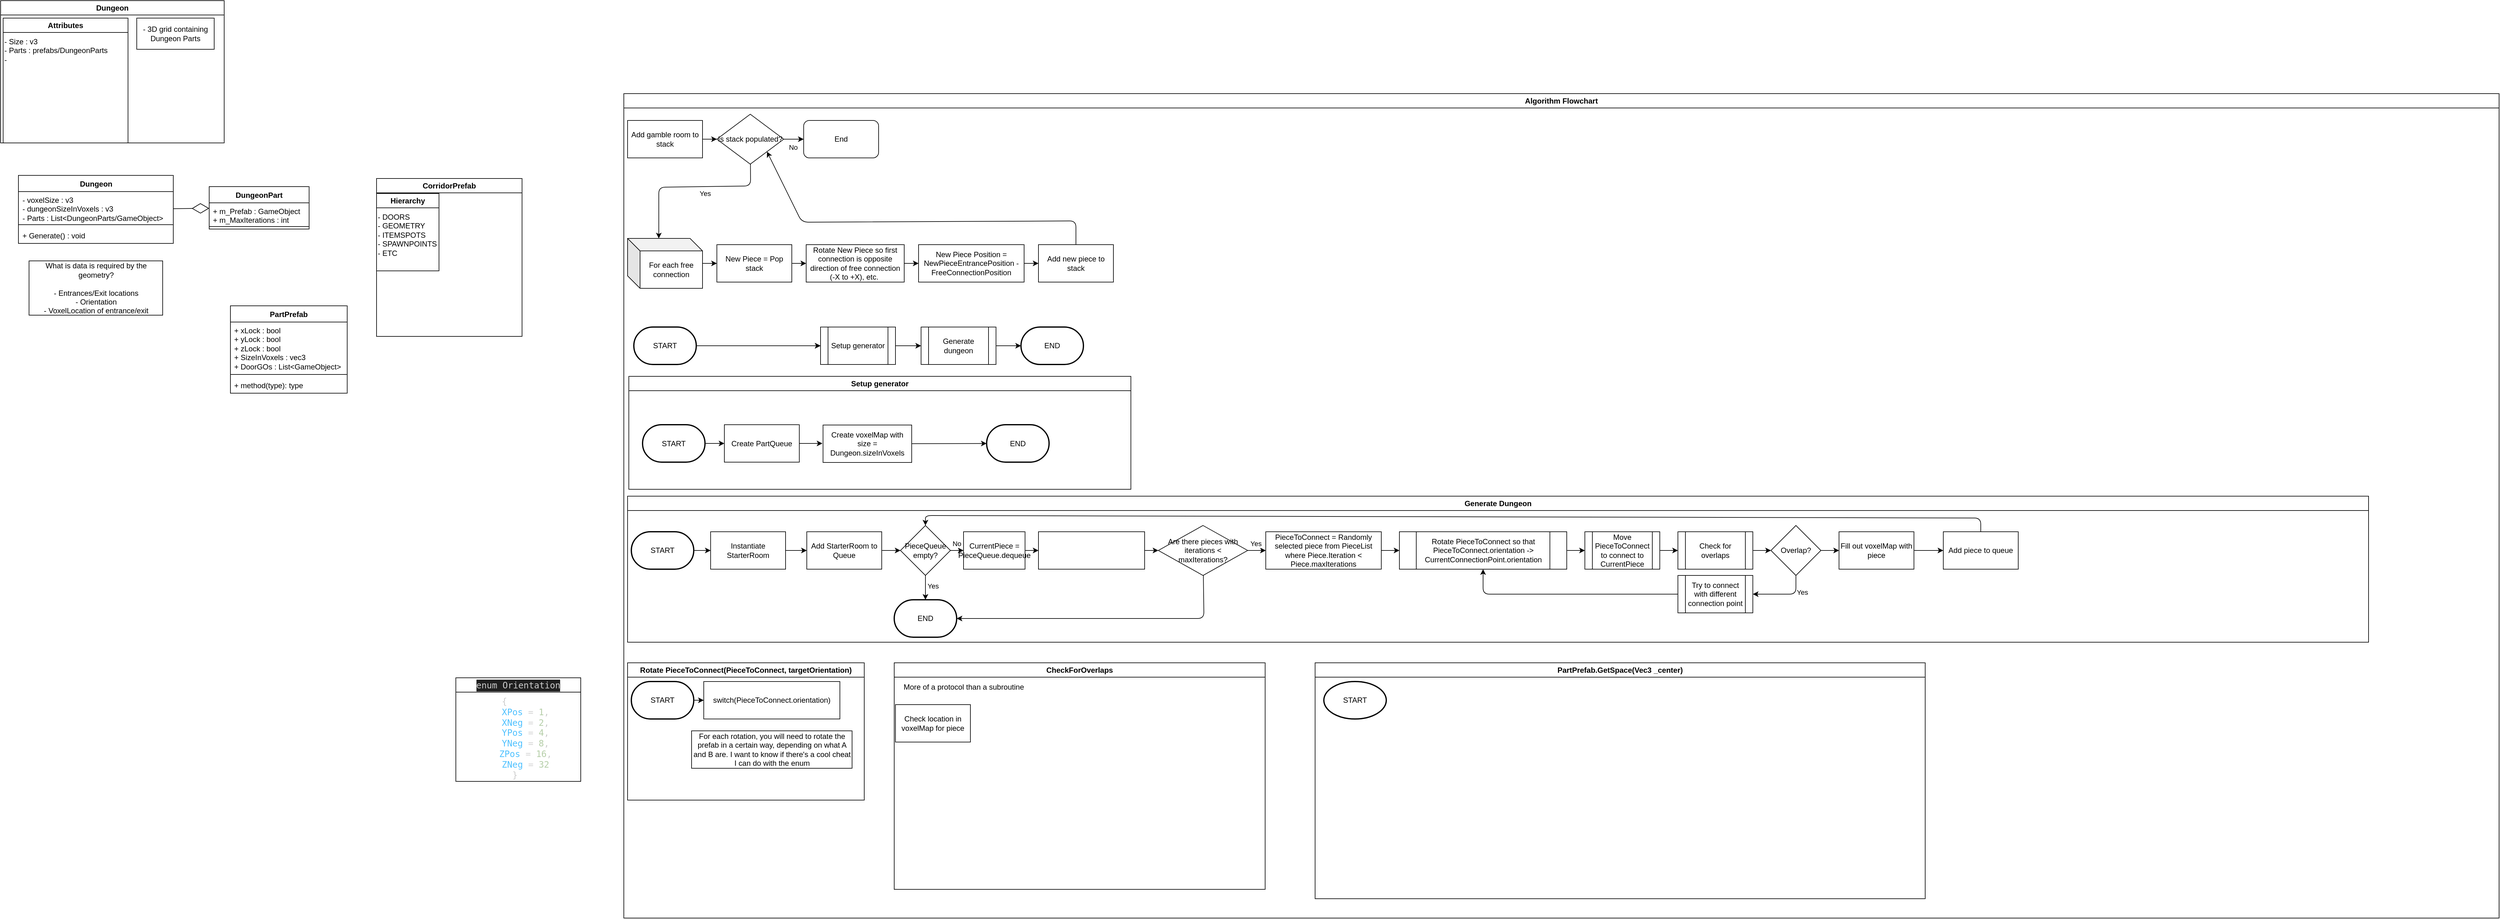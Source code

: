 <mxfile>
    <diagram id="FGTOHPj3YCh0T4GT6jC4" name="Page-1">
        <mxGraphModel dx="1411" dy="938" grid="0" gridSize="10" guides="1" tooltips="1" connect="1" arrows="1" fold="1" page="0" pageScale="1" pageWidth="850" pageHeight="1100" math="0" shadow="0">
            <root>
                <mxCell id="0"/>
                <mxCell id="1" parent="0"/>
                <mxCell id="28" value="Dungeon" style="swimlane;whiteSpace=wrap;html=1;" parent="1" vertex="1">
                    <mxGeometry x="255" y="299" width="358" height="228" as="geometry"/>
                </mxCell>
                <mxCell id="29" value="- 3D grid containing Dungeon Parts" style="text;html=1;align=center;verticalAlign=middle;whiteSpace=wrap;rounded=0;strokeColor=default;" parent="28" vertex="1">
                    <mxGeometry x="218" y="28" width="124" height="50" as="geometry"/>
                </mxCell>
                <mxCell id="30" value="Attributes" style="swimlane;whiteSpace=wrap;html=1;" parent="28" vertex="1">
                    <mxGeometry x="4" y="28" width="200" height="200" as="geometry"/>
                </mxCell>
                <mxCell id="32" value="- Size : v3&lt;div&gt;- Parts : prefabs/DungeonParts&lt;/div&gt;&lt;div&gt;-&amp;nbsp;&lt;/div&gt;" style="text;html=1;align=left;verticalAlign=top;whiteSpace=wrap;rounded=0;" parent="30" vertex="1">
                    <mxGeometry y="24" width="199" height="176" as="geometry"/>
                </mxCell>
                <mxCell id="42" style="edgeStyle=none;html=1;endArrow=diamondThin;endFill=0;endSize=25;" parent="1" source="34" target="38" edge="1">
                    <mxGeometry relative="1" as="geometry"/>
                </mxCell>
                <mxCell id="34" value="Dungeon" style="swimlane;fontStyle=1;align=center;verticalAlign=top;childLayout=stackLayout;horizontal=1;startSize=26;horizontalStack=0;resizeParent=1;resizeParentMax=0;resizeLast=0;collapsible=1;marginBottom=0;whiteSpace=wrap;html=1;" parent="1" vertex="1">
                    <mxGeometry x="283.5" y="579" width="248" height="109" as="geometry"/>
                </mxCell>
                <mxCell id="35" value="&lt;div&gt;&lt;font style=&quot;color: light-dark(rgb(0, 0, 0), rgb(255, 255, 255));&quot;&gt;- voxelSize : v3&lt;/font&gt;&lt;/div&gt;&lt;font style=&quot;color: light-dark(rgb(0, 0, 0), rgb(255, 255, 255));&quot;&gt;- dungeonSizeInVoxels : v3&lt;/font&gt;&lt;div&gt;&lt;font style=&quot;color: light-dark(rgb(0, 0, 0), rgb(255, 255, 255));&quot;&gt;- Parts : List&amp;lt;DungeonParts/GameObject&amp;gt;&lt;/font&gt;&lt;/div&gt;" style="text;strokeColor=none;fillColor=none;align=left;verticalAlign=top;spacingLeft=4;spacingRight=4;overflow=hidden;rotatable=0;points=[[0,0.5],[1,0.5]];portConstraint=eastwest;whiteSpace=wrap;html=1;" parent="34" vertex="1">
                    <mxGeometry y="26" width="248" height="49" as="geometry"/>
                </mxCell>
                <mxCell id="36" value="" style="line;strokeWidth=1;fillColor=none;align=left;verticalAlign=middle;spacingTop=-1;spacingLeft=3;spacingRight=3;rotatable=0;labelPosition=right;points=[];portConstraint=eastwest;strokeColor=inherit;" parent="34" vertex="1">
                    <mxGeometry y="75" width="248" height="8" as="geometry"/>
                </mxCell>
                <mxCell id="37" value="+ Generate() : void" style="text;strokeColor=none;fillColor=none;align=left;verticalAlign=top;spacingLeft=4;spacingRight=4;overflow=hidden;rotatable=0;points=[[0,0.5],[1,0.5]];portConstraint=eastwest;whiteSpace=wrap;html=1;" parent="34" vertex="1">
                    <mxGeometry y="83" width="248" height="26" as="geometry"/>
                </mxCell>
                <mxCell id="38" value="DungeonPart" style="swimlane;fontStyle=1;align=center;verticalAlign=top;childLayout=stackLayout;horizontal=1;startSize=26;horizontalStack=0;resizeParent=1;resizeParentMax=0;resizeLast=0;collapsible=1;marginBottom=0;whiteSpace=wrap;html=1;" parent="1" vertex="1">
                    <mxGeometry x="589" y="597" width="160" height="68" as="geometry"/>
                </mxCell>
                <mxCell id="39" value="&lt;font style=&quot;color: light-dark(rgb(0, 0, 0), rgb(255, 255, 255));&quot;&gt;+ m_Prefab : GameObject&lt;/font&gt;&lt;div&gt;&lt;font style=&quot;color: light-dark(rgb(0, 0, 0), rgb(255, 255, 255));&quot;&gt;+ m_MaxIterations : int&lt;/font&gt;&lt;/div&gt;" style="text;strokeColor=none;fillColor=none;align=left;verticalAlign=top;spacingLeft=4;spacingRight=4;overflow=hidden;rotatable=0;points=[[0,0.5],[1,0.5]];portConstraint=eastwest;whiteSpace=wrap;html=1;" parent="38" vertex="1">
                    <mxGeometry y="26" width="160" height="34" as="geometry"/>
                </mxCell>
                <mxCell id="40" value="" style="line;strokeWidth=1;fillColor=none;align=left;verticalAlign=middle;spacingTop=-1;spacingLeft=3;spacingRight=3;rotatable=0;labelPosition=right;points=[];portConstraint=eastwest;strokeColor=inherit;" parent="38" vertex="1">
                    <mxGeometry y="60" width="160" height="8" as="geometry"/>
                </mxCell>
                <mxCell id="43" value="What is data is required by the geometry?&lt;div&gt;&lt;br&gt;&lt;/div&gt;&lt;div&gt;- Entrances/Exit locations&lt;/div&gt;&lt;div&gt;- Orientation&lt;/div&gt;&lt;div&gt;- VoxelLocation of entrance/exit&lt;/div&gt;" style="rounded=0;whiteSpace=wrap;html=1;" parent="1" vertex="1">
                    <mxGeometry x="300.5" y="716" width="214" height="87" as="geometry"/>
                </mxCell>
                <mxCell id="44" value="CorridorPrefab" style="swimlane;whiteSpace=wrap;html=1;" parent="1" vertex="1">
                    <mxGeometry x="857" y="584" width="233" height="253" as="geometry"/>
                </mxCell>
                <mxCell id="45" value="Hierarchy" style="swimlane;whiteSpace=wrap;html=1;" parent="44" vertex="1">
                    <mxGeometry y="24" width="100" height="124" as="geometry"/>
                </mxCell>
                <mxCell id="46" value="&lt;font style=&quot;color: light-dark(rgb(0, 0, 0), rgb(255, 255, 255));&quot;&gt;- DOORS&lt;/font&gt;&lt;div&gt;&lt;font style=&quot;color: light-dark(rgb(0, 0, 0), rgb(255, 255, 255));&quot;&gt;- GEOMETRY&lt;/font&gt;&lt;/div&gt;&lt;div&gt;&lt;font style=&quot;color: light-dark(rgb(0, 0, 0), rgb(255, 255, 255));&quot;&gt;- ITEMSPOTS&lt;/font&gt;&lt;/div&gt;&lt;div&gt;&lt;font style=&quot;color: light-dark(rgb(0, 0, 0), rgb(255, 255, 255));&quot;&gt;- SPAWNPOINTS&lt;/font&gt;&lt;/div&gt;&lt;div&gt;&lt;font style=&quot;color: light-dark(rgb(0, 0, 0), rgb(255, 255, 255));&quot;&gt;- ETC&lt;/font&gt;&lt;/div&gt;" style="text;html=1;align=left;verticalAlign=top;whiteSpace=wrap;rounded=0;" parent="45" vertex="1">
                    <mxGeometry y="24" width="100" height="100" as="geometry"/>
                </mxCell>
                <mxCell id="47" value="PartPrefab" style="swimlane;fontStyle=1;align=center;verticalAlign=top;childLayout=stackLayout;horizontal=1;startSize=26;horizontalStack=0;resizeParent=1;resizeParentMax=0;resizeLast=0;collapsible=1;marginBottom=0;whiteSpace=wrap;html=1;" parent="1" vertex="1">
                    <mxGeometry x="623" y="788" width="187" height="140" as="geometry"/>
                </mxCell>
                <mxCell id="48" value="&lt;font style=&quot;color: light-dark(rgb(0, 0, 0), rgb(255, 255, 255));&quot;&gt;+ xLock : bool&lt;/font&gt;&lt;div&gt;&lt;font style=&quot;color: light-dark(rgb(0, 0, 0), rgb(255, 255, 255));&quot;&gt;+ yLock : bool&lt;/font&gt;&lt;/div&gt;&lt;div&gt;&lt;font style=&quot;color: light-dark(rgb(0, 0, 0), rgb(255, 255, 255));&quot;&gt;+ zLock : bool&lt;/font&gt;&lt;/div&gt;&lt;div&gt;&lt;font style=&quot;color: light-dark(rgb(0, 0, 0), rgb(255, 255, 255));&quot;&gt;+ SizeInVoxels : vec3&lt;/font&gt;&lt;/div&gt;&lt;div&gt;&lt;font style=&quot;color: light-dark(rgb(0, 0, 0), rgb(255, 255, 255));&quot;&gt;+ DoorGOs : List&amp;lt;GameObject&amp;gt;&lt;br&gt;&lt;/font&gt;&lt;/div&gt;" style="text;strokeColor=none;fillColor=none;align=left;verticalAlign=top;spacingLeft=4;spacingRight=4;overflow=hidden;rotatable=0;points=[[0,0.5],[1,0.5]];portConstraint=eastwest;whiteSpace=wrap;html=1;" parent="47" vertex="1">
                    <mxGeometry y="26" width="187" height="80" as="geometry"/>
                </mxCell>
                <mxCell id="49" value="" style="line;strokeWidth=1;fillColor=none;align=left;verticalAlign=middle;spacingTop=-1;spacingLeft=3;spacingRight=3;rotatable=0;labelPosition=right;points=[];portConstraint=eastwest;strokeColor=inherit;" parent="47" vertex="1">
                    <mxGeometry y="106" width="187" height="8" as="geometry"/>
                </mxCell>
                <mxCell id="50" value="+ method(type): type" style="text;strokeColor=none;fillColor=none;align=left;verticalAlign=top;spacingLeft=4;spacingRight=4;overflow=hidden;rotatable=0;points=[[0,0.5],[1,0.5]];portConstraint=eastwest;whiteSpace=wrap;html=1;" parent="47" vertex="1">
                    <mxGeometry y="114" width="187" height="26" as="geometry"/>
                </mxCell>
                <mxCell id="51" value="Algorithm Flowchart" style="swimlane;whiteSpace=wrap;html=1;" parent="1" vertex="1">
                    <mxGeometry x="1253" y="448" width="3003" height="1321" as="geometry"/>
                </mxCell>
                <mxCell id="66" style="edgeStyle=none;html=1;" parent="51" source="52" edge="1">
                    <mxGeometry relative="1" as="geometry">
                        <mxPoint x="149" y="73" as="targetPoint"/>
                    </mxGeometry>
                </mxCell>
                <mxCell id="52" value="Add gamble room to stack" style="rounded=0;whiteSpace=wrap;html=1;" parent="51" vertex="1">
                    <mxGeometry x="6" y="43" width="120" height="60" as="geometry"/>
                </mxCell>
                <mxCell id="72" style="edgeStyle=none;html=1;" parent="51" source="55" target="70" edge="1">
                    <mxGeometry relative="1" as="geometry"/>
                </mxCell>
                <mxCell id="55" value="For each free connection" style="shape=cube;whiteSpace=wrap;html=1;boundedLbl=1;backgroundOutline=1;darkOpacity=0.05;darkOpacity2=0.1;" parent="51" vertex="1">
                    <mxGeometry x="6" y="232" width="120" height="80" as="geometry"/>
                </mxCell>
                <mxCell id="62" style="edgeStyle=none;html=1;" parent="51" source="59" target="61" edge="1">
                    <mxGeometry relative="1" as="geometry"/>
                </mxCell>
                <mxCell id="59" value="Rotate New Piece so first connection is opposite direction of free connection (-X to +X), etc.&amp;nbsp;" style="rounded=0;whiteSpace=wrap;html=1;" parent="51" vertex="1">
                    <mxGeometry x="292" y="242" width="157" height="60" as="geometry"/>
                </mxCell>
                <mxCell id="64" style="edgeStyle=none;html=1;" parent="51" source="61" target="63" edge="1">
                    <mxGeometry relative="1" as="geometry"/>
                </mxCell>
                <mxCell id="61" value="New Piece Position = NewPieceEntrancePosition - FreeConnectionPosition" style="rounded=0;whiteSpace=wrap;html=1;" parent="51" vertex="1">
                    <mxGeometry x="472" y="242" width="169" height="60" as="geometry"/>
                </mxCell>
                <mxCell id="73" style="edgeStyle=none;html=1;entryX=1;entryY=1;entryDx=0;entryDy=0;" parent="51" source="63" target="68" edge="1">
                    <mxGeometry relative="1" as="geometry">
                        <Array as="points">
                            <mxPoint x="724" y="204"/>
                            <mxPoint x="285" y="206"/>
                        </Array>
                    </mxGeometry>
                </mxCell>
                <mxCell id="63" value="Add new piece to stack" style="rounded=0;whiteSpace=wrap;html=1;" parent="51" vertex="1">
                    <mxGeometry x="664" y="242" width="120" height="60" as="geometry"/>
                </mxCell>
                <mxCell id="75" value="No" style="edgeStyle=none;html=1;" parent="51" source="68" target="74" edge="1">
                    <mxGeometry x="-0.062" y="-13" relative="1" as="geometry">
                        <mxPoint as="offset"/>
                    </mxGeometry>
                </mxCell>
                <mxCell id="68" value="Is stack populated?" style="rhombus;whiteSpace=wrap;html=1;" parent="51" vertex="1">
                    <mxGeometry x="149" y="33" width="107" height="80" as="geometry"/>
                </mxCell>
                <mxCell id="69" value="Yes" style="edgeStyle=none;html=1;entryX=0;entryY=0;entryDx=50;entryDy=0;entryPerimeter=0;" parent="51" source="68" target="55" edge="1">
                    <mxGeometry x="-0.18" y="11" relative="1" as="geometry">
                        <Array as="points">
                            <mxPoint x="203" y="148"/>
                            <mxPoint x="56" y="150"/>
                        </Array>
                        <mxPoint as="offset"/>
                    </mxGeometry>
                </mxCell>
                <mxCell id="71" style="edgeStyle=none;html=1;entryX=0;entryY=0.5;entryDx=0;entryDy=0;" parent="51" source="70" target="59" edge="1">
                    <mxGeometry relative="1" as="geometry">
                        <mxPoint x="293" y="272" as="targetPoint"/>
                    </mxGeometry>
                </mxCell>
                <mxCell id="70" value="New Piece = Pop stack" style="rounded=0;whiteSpace=wrap;html=1;" parent="51" vertex="1">
                    <mxGeometry x="149" y="242" width="120" height="60" as="geometry"/>
                </mxCell>
                <mxCell id="74" value="End" style="rounded=1;whiteSpace=wrap;html=1;" parent="51" vertex="1">
                    <mxGeometry x="288" y="43" width="120" height="60" as="geometry"/>
                </mxCell>
                <mxCell id="94" style="edgeStyle=none;html=1;" parent="51" source="76" target="80" edge="1">
                    <mxGeometry relative="1" as="geometry"/>
                </mxCell>
                <mxCell id="76" value="START" style="strokeWidth=2;html=1;shape=mxgraph.flowchart.terminator;whiteSpace=wrap;" parent="51" vertex="1">
                    <mxGeometry x="16" y="374" width="100" height="60" as="geometry"/>
                </mxCell>
                <mxCell id="81" style="edgeStyle=none;html=1;" parent="51" target="80" edge="1">
                    <mxGeometry relative="1" as="geometry">
                        <mxPoint x="276" y="404" as="sourcePoint"/>
                    </mxGeometry>
                </mxCell>
                <mxCell id="83" style="edgeStyle=none;html=1;" parent="51" source="80" target="82" edge="1">
                    <mxGeometry relative="1" as="geometry"/>
                </mxCell>
                <mxCell id="80" value="Setup generator" style="shape=process;whiteSpace=wrap;html=1;backgroundOutline=1;" parent="51" vertex="1">
                    <mxGeometry x="315" y="374" width="120" height="60" as="geometry"/>
                </mxCell>
                <mxCell id="85" style="edgeStyle=none;html=1;" parent="51" source="82" target="84" edge="1">
                    <mxGeometry relative="1" as="geometry"/>
                </mxCell>
                <mxCell id="82" value="Generate dungeon" style="shape=process;whiteSpace=wrap;html=1;backgroundOutline=1;" parent="51" vertex="1">
                    <mxGeometry x="476" y="374" width="120" height="60" as="geometry"/>
                </mxCell>
                <mxCell id="84" value="END" style="strokeWidth=2;html=1;shape=mxgraph.flowchart.terminator;whiteSpace=wrap;" parent="51" vertex="1">
                    <mxGeometry x="636" y="374" width="100" height="60" as="geometry"/>
                </mxCell>
                <mxCell id="86" value="Setup generator" style="swimlane;whiteSpace=wrap;html=1;" parent="51" vertex="1">
                    <mxGeometry x="8" y="453" width="804" height="181" as="geometry"/>
                </mxCell>
                <mxCell id="89" style="edgeStyle=none;html=1;" parent="86" source="87" target="88" edge="1">
                    <mxGeometry relative="1" as="geometry"/>
                </mxCell>
                <mxCell id="87" value="START" style="strokeWidth=2;html=1;shape=mxgraph.flowchart.terminator;whiteSpace=wrap;" parent="86" vertex="1">
                    <mxGeometry x="22" y="77.5" width="100" height="60" as="geometry"/>
                </mxCell>
                <mxCell id="91" style="edgeStyle=none;html=1;" parent="86" source="88" edge="1">
                    <mxGeometry relative="1" as="geometry">
                        <mxPoint x="310" y="107.5" as="targetPoint"/>
                    </mxGeometry>
                </mxCell>
                <mxCell id="88" value="Create PartQueue" style="rounded=0;whiteSpace=wrap;html=1;" parent="86" vertex="1">
                    <mxGeometry x="153" y="77.5" width="120" height="60" as="geometry"/>
                </mxCell>
                <mxCell id="105" value="END" style="strokeWidth=2;html=1;shape=mxgraph.flowchart.terminator;whiteSpace=wrap;" parent="86" vertex="1">
                    <mxGeometry x="573" y="77.5" width="100" height="60" as="geometry"/>
                </mxCell>
                <mxCell id="175" style="edgeStyle=none;html=1;" edge="1" parent="86" source="174" target="105">
                    <mxGeometry relative="1" as="geometry"/>
                </mxCell>
                <mxCell id="174" value="Create voxelMap with size = Dungeon.sizeInVoxels" style="rounded=0;whiteSpace=wrap;html=1;" vertex="1" parent="86">
                    <mxGeometry x="311" y="78" width="142" height="60" as="geometry"/>
                </mxCell>
                <mxCell id="107" value="Generate Dungeon" style="swimlane;whiteSpace=wrap;html=1;" parent="51" vertex="1">
                    <mxGeometry x="6" y="645" width="2788" height="234" as="geometry"/>
                </mxCell>
                <mxCell id="110" style="edgeStyle=none;html=1;" parent="107" target="109" edge="1">
                    <mxGeometry relative="1" as="geometry">
                        <mxPoint x="99" y="87" as="sourcePoint"/>
                    </mxGeometry>
                </mxCell>
                <mxCell id="108" value="START" style="strokeWidth=2;html=1;shape=mxgraph.flowchart.terminator;whiteSpace=wrap;" parent="107" vertex="1">
                    <mxGeometry x="6" y="57" width="100" height="60" as="geometry"/>
                </mxCell>
                <mxCell id="112" style="edgeStyle=none;html=1;" parent="107" source="109" target="111" edge="1">
                    <mxGeometry relative="1" as="geometry"/>
                </mxCell>
                <mxCell id="109" value="Instantiate StarterRoom" style="rounded=0;whiteSpace=wrap;html=1;" parent="107" vertex="1">
                    <mxGeometry x="133" y="57" width="120" height="60" as="geometry"/>
                </mxCell>
                <mxCell id="114" style="edgeStyle=none;html=1;" parent="107" source="111" target="113" edge="1">
                    <mxGeometry relative="1" as="geometry"/>
                </mxCell>
                <mxCell id="111" value="Add StarterRoom to Queue" style="rounded=0;whiteSpace=wrap;html=1;" parent="107" vertex="1">
                    <mxGeometry x="287" y="57" width="120" height="60" as="geometry"/>
                </mxCell>
                <mxCell id="115" value="No" style="edgeStyle=none;html=1;" parent="107" source="113" target="116" edge="1">
                    <mxGeometry x="-0.048" y="11" relative="1" as="geometry">
                        <mxPoint x="577.938" y="87" as="targetPoint"/>
                        <mxPoint as="offset"/>
                    </mxGeometry>
                </mxCell>
                <mxCell id="128" value="Yes" style="edgeStyle=none;html=1;" parent="107" source="113" target="127" edge="1">
                    <mxGeometry x="-0.128" y="12" relative="1" as="geometry">
                        <mxPoint as="offset"/>
                    </mxGeometry>
                </mxCell>
                <mxCell id="113" value="PieceQueue empty?" style="rhombus;whiteSpace=wrap;html=1;" parent="107" vertex="1">
                    <mxGeometry x="437" y="47" width="80" height="80" as="geometry"/>
                </mxCell>
                <mxCell id="118" style="edgeStyle=none;html=1;" parent="107" source="116" target="117" edge="1">
                    <mxGeometry relative="1" as="geometry"/>
                </mxCell>
                <mxCell id="116" value="CurrentPiece = PieceQueue.dequeue" style="rounded=0;whiteSpace=wrap;html=1;" parent="107" vertex="1">
                    <mxGeometry x="538" y="57" width="98.5" height="60" as="geometry"/>
                </mxCell>
                <mxCell id="120" style="edgeStyle=none;html=1;" parent="107" source="117" edge="1">
                    <mxGeometry relative="1" as="geometry">
                        <mxPoint x="850" y="87" as="targetPoint"/>
                    </mxGeometry>
                </mxCell>
                <mxCell id="117" value="&lt;span&gt;&lt;font style=&quot;color: light-dark(rgb(255, 255, 255), rgb(255, 255, 255));&quot;&gt;CurrentConnectionPoint = First unconnected point on CurrentPiece&lt;/font&gt;&lt;/span&gt;" style="rounded=0;whiteSpace=wrap;html=1;" parent="107" vertex="1">
                    <mxGeometry x="658" y="57" width="170" height="60" as="geometry"/>
                </mxCell>
                <mxCell id="123" value="Yes" style="edgeStyle=none;html=1;" parent="107" source="121" target="122" edge="1">
                    <mxGeometry x="-0.091" y="11" relative="1" as="geometry">
                        <mxPoint as="offset"/>
                    </mxGeometry>
                </mxCell>
                <mxCell id="121" value="Are there pieces with iterations &amp;lt; maxIterations?" style="rhombus;whiteSpace=wrap;html=1;" parent="107" vertex="1">
                    <mxGeometry x="850" y="47" width="143" height="80" as="geometry"/>
                </mxCell>
                <mxCell id="126" style="edgeStyle=none;html=1;" parent="107" source="122" target="125" edge="1">
                    <mxGeometry relative="1" as="geometry"/>
                </mxCell>
                <mxCell id="122" value="PieceToConnect = Randomly selected piece from PieceList where Piece.Iteration &amp;lt; Piece.maxIterations" style="rounded=0;whiteSpace=wrap;html=1;" parent="107" vertex="1">
                    <mxGeometry x="1022" y="57" width="185" height="60" as="geometry"/>
                </mxCell>
                <mxCell id="131" style="edgeStyle=none;html=1;" parent="107" source="125" target="130" edge="1">
                    <mxGeometry relative="1" as="geometry"/>
                </mxCell>
                <mxCell id="125" value="Rotate PieceToConnect so that PieceToConnect.orientation -&amp;gt; CurrentConnectionPoint.orientation" style="shape=process;whiteSpace=wrap;html=1;backgroundOutline=1;" parent="107" vertex="1">
                    <mxGeometry x="1236" y="57" width="268" height="60" as="geometry"/>
                </mxCell>
                <mxCell id="127" value="END" style="strokeWidth=2;html=1;shape=mxgraph.flowchart.terminator;whiteSpace=wrap;" parent="107" vertex="1">
                    <mxGeometry x="427" y="166" width="100" height="60" as="geometry"/>
                </mxCell>
                <mxCell id="129" style="edgeStyle=none;html=1;entryX=1;entryY=0.5;entryDx=0;entryDy=0;entryPerimeter=0;" parent="107" source="121" target="127" edge="1">
                    <mxGeometry relative="1" as="geometry">
                        <Array as="points">
                            <mxPoint x="923" y="196"/>
                        </Array>
                    </mxGeometry>
                </mxCell>
                <mxCell id="140" style="edgeStyle=none;html=1;" parent="107" source="130" target="139" edge="1">
                    <mxGeometry relative="1" as="geometry"/>
                </mxCell>
                <mxCell id="130" value="Move PieceToConnect to connect to CurrentPiece" style="shape=process;whiteSpace=wrap;html=1;backgroundOutline=1;" parent="107" vertex="1">
                    <mxGeometry x="1533" y="57" width="120" height="60" as="geometry"/>
                </mxCell>
                <mxCell id="177" style="edgeStyle=none;html=1;" edge="1" parent="107" source="139" target="176">
                    <mxGeometry relative="1" as="geometry"/>
                </mxCell>
                <mxCell id="139" value="Check for overlaps" style="shape=process;whiteSpace=wrap;html=1;backgroundOutline=1;" parent="107" vertex="1">
                    <mxGeometry x="1682" y="57" width="120" height="60" as="geometry"/>
                </mxCell>
                <mxCell id="179" style="edgeStyle=none;html=1;entryX=1;entryY=0.5;entryDx=0;entryDy=0;" edge="1" parent="107" source="176" target="178">
                    <mxGeometry relative="1" as="geometry">
                        <Array as="points">
                            <mxPoint x="1871" y="157"/>
                        </Array>
                    </mxGeometry>
                </mxCell>
                <mxCell id="181" value="Yes" style="edgeLabel;html=1;align=center;verticalAlign=middle;resizable=0;points=[];" vertex="1" connectable="0" parent="179">
                    <mxGeometry x="-0.286" y="-4" relative="1" as="geometry">
                        <mxPoint x="15" y="1" as="offset"/>
                    </mxGeometry>
                </mxCell>
                <mxCell id="183" style="edgeStyle=none;html=1;" edge="1" parent="107" source="176" target="182">
                    <mxGeometry relative="1" as="geometry"/>
                </mxCell>
                <mxCell id="176" value="Overlap?" style="rhombus;whiteSpace=wrap;html=1;" vertex="1" parent="107">
                    <mxGeometry x="1831" y="47" width="80" height="80" as="geometry"/>
                </mxCell>
                <mxCell id="180" style="edgeStyle=none;html=1;entryX=0.5;entryY=1;entryDx=0;entryDy=0;" edge="1" parent="107" source="178" target="125">
                    <mxGeometry relative="1" as="geometry">
                        <Array as="points">
                            <mxPoint x="1370" y="157"/>
                        </Array>
                    </mxGeometry>
                </mxCell>
                <mxCell id="178" value="Try to connect with different connection point" style="shape=process;whiteSpace=wrap;html=1;backgroundOutline=1;" vertex="1" parent="107">
                    <mxGeometry x="1682" y="127" width="120" height="60" as="geometry"/>
                </mxCell>
                <mxCell id="186" style="edgeStyle=none;html=1;" edge="1" parent="107" source="182" target="185">
                    <mxGeometry relative="1" as="geometry"/>
                </mxCell>
                <mxCell id="182" value="Fill out voxelMap with piece" style="rounded=0;whiteSpace=wrap;html=1;" vertex="1" parent="107">
                    <mxGeometry x="1940" y="57" width="120" height="60" as="geometry"/>
                </mxCell>
                <mxCell id="187" style="edgeStyle=none;html=1;entryX=0.5;entryY=0;entryDx=0;entryDy=0;" edge="1" parent="107" source="185" target="113">
                    <mxGeometry relative="1" as="geometry">
                        <Array as="points">
                            <mxPoint x="2167" y="35"/>
                            <mxPoint x="477" y="31"/>
                        </Array>
                    </mxGeometry>
                </mxCell>
                <mxCell id="185" value="Add piece to queue" style="rounded=0;whiteSpace=wrap;html=1;" vertex="1" parent="107">
                    <mxGeometry x="2107" y="57" width="120" height="60" as="geometry"/>
                </mxCell>
                <mxCell id="133" value="Rotate PieceToConnect(PieceToConnect, targetOrientation)" style="swimlane;whiteSpace=wrap;html=1;" parent="51" vertex="1">
                    <mxGeometry x="6" y="912" width="379" height="220" as="geometry"/>
                </mxCell>
                <mxCell id="136" style="edgeStyle=none;html=1;" parent="133" source="134" target="135" edge="1">
                    <mxGeometry relative="1" as="geometry"/>
                </mxCell>
                <mxCell id="134" value="START" style="strokeWidth=2;html=1;shape=mxgraph.flowchart.terminator;whiteSpace=wrap;" parent="133" vertex="1">
                    <mxGeometry x="6" y="30" width="100" height="60" as="geometry"/>
                </mxCell>
                <mxCell id="135" value="switch(PieceToConnect.orientation)" style="rounded=0;whiteSpace=wrap;html=1;" parent="133" vertex="1">
                    <mxGeometry x="122" y="30" width="218" height="60" as="geometry"/>
                </mxCell>
                <mxCell id="141" value="For each rotation, you will need to rotate the prefab in a certain way, depending on what A and B are. I want to know if there&#39;s a cool cheat I can do with the enum" style="rounded=0;whiteSpace=wrap;html=1;" vertex="1" parent="133">
                    <mxGeometry x="102.5" y="109" width="257" height="60" as="geometry"/>
                </mxCell>
                <mxCell id="142" value="CheckForOverlaps" style="swimlane;whiteSpace=wrap;html=1;" vertex="1" parent="51">
                    <mxGeometry x="433" y="912" width="594" height="363" as="geometry"/>
                </mxCell>
                <mxCell id="172" value="More of a protocol than a subroutine" style="text;html=1;align=center;verticalAlign=middle;whiteSpace=wrap;rounded=0;" vertex="1" parent="142">
                    <mxGeometry x="6" y="24" width="211" height="30" as="geometry"/>
                </mxCell>
                <mxCell id="173" value="Check location in voxelMap for piece" style="rounded=0;whiteSpace=wrap;html=1;" vertex="1" parent="142">
                    <mxGeometry x="2" y="67" width="120" height="60" as="geometry"/>
                </mxCell>
                <mxCell id="188" value="PartPrefab.GetSpace(Vec3 _center)" style="swimlane;whiteSpace=wrap;html=1;" vertex="1" parent="51">
                    <mxGeometry x="1107" y="912" width="977" height="378" as="geometry"/>
                </mxCell>
                <mxCell id="189" value="START" style="strokeWidth=2;html=1;shape=mxgraph.flowchart.start_1;whiteSpace=wrap;" vertex="1" parent="188">
                    <mxGeometry x="14" y="30" width="100" height="60" as="geometry"/>
                </mxCell>
                <mxCell id="137" value="&lt;div style=&quot;color: rgb(204, 204, 204); background-color: rgb(31, 31, 31); font-family: &amp;quot;Droid Sans Mono&amp;quot;, &amp;quot;monospace&amp;quot;, monospace; font-weight: normal; font-size: 14px; line-height: 19px; white-space: pre;&quot;&gt;enum Orientation&lt;/div&gt;" style="swimlane;whiteSpace=wrap;html=1;" parent="1" vertex="1">
                    <mxGeometry x="984" y="1384" width="200" height="166" as="geometry"/>
                </mxCell>
                <mxCell id="138" value="&lt;div style=&quot;font-family: &amp;quot;Droid Sans Mono&amp;quot;, &amp;quot;monospace&amp;quot;, monospace; font-size: 14px; text-align: center; white-space-collapse: preserve;&quot;&gt;&lt;span style=&quot;color: rgb(204, 204, 204);&quot;&gt;{&lt;/span&gt;&lt;/div&gt;&lt;div style=&quot;font-family: &amp;quot;Droid Sans Mono&amp;quot;, &amp;quot;monospace&amp;quot;, monospace; font-size: 14px; text-align: center; white-space-collapse: preserve;&quot;&gt;&lt;span style=&quot;color: rgb(204, 204, 204);&quot;&gt;        &lt;/span&gt;&lt;span style=&quot;color: rgb(79, 193, 255);&quot;&gt;XPos&lt;/span&gt;&lt;span style=&quot;color: rgb(204, 204, 204);&quot;&gt; &lt;/span&gt;&lt;span style=&quot;color: rgb(212, 212, 212);&quot;&gt;=&lt;/span&gt;&lt;span style=&quot;color: rgb(204, 204, 204);&quot;&gt; &lt;/span&gt;&lt;span style=&quot;color: rgb(181, 206, 168);&quot;&gt;1&lt;/span&gt;&lt;span style=&quot;color: rgb(204, 204, 204);&quot;&gt;,&lt;/span&gt;&lt;/div&gt;&lt;div style=&quot;font-family: &amp;quot;Droid Sans Mono&amp;quot;, &amp;quot;monospace&amp;quot;, monospace; font-size: 14px; text-align: center; white-space-collapse: preserve;&quot;&gt;&lt;span style=&quot;color: rgb(204, 204, 204);&quot;&gt;        &lt;/span&gt;&lt;span style=&quot;color: rgb(79, 193, 255);&quot;&gt;XNeg&lt;/span&gt;&lt;span style=&quot;color: rgb(204, 204, 204);&quot;&gt; &lt;/span&gt;&lt;span style=&quot;color: rgb(212, 212, 212);&quot;&gt;=&lt;/span&gt;&lt;span style=&quot;color: rgb(204, 204, 204);&quot;&gt; &lt;/span&gt;&lt;span style=&quot;color: rgb(181, 206, 168);&quot;&gt;2&lt;/span&gt;&lt;span style=&quot;color: rgb(204, 204, 204);&quot;&gt;,&lt;/span&gt;&lt;/div&gt;&lt;div style=&quot;font-family: &amp;quot;Droid Sans Mono&amp;quot;, &amp;quot;monospace&amp;quot;, monospace; font-size: 14px; text-align: center; white-space-collapse: preserve;&quot;&gt;&lt;span style=&quot;color: rgb(204, 204, 204);&quot;&gt;        &lt;/span&gt;&lt;span style=&quot;color: rgb(79, 193, 255);&quot;&gt;YPos&lt;/span&gt;&lt;span style=&quot;color: rgb(204, 204, 204);&quot;&gt; &lt;/span&gt;&lt;span style=&quot;color: rgb(212, 212, 212);&quot;&gt;=&lt;/span&gt;&lt;span style=&quot;color: rgb(204, 204, 204);&quot;&gt; &lt;/span&gt;&lt;span style=&quot;color: rgb(181, 206, 168);&quot;&gt;4&lt;/span&gt;&lt;span style=&quot;color: rgb(204, 204, 204);&quot;&gt;,&lt;/span&gt;&lt;/div&gt;&lt;div style=&quot;font-family: &amp;quot;Droid Sans Mono&amp;quot;, &amp;quot;monospace&amp;quot;, monospace; font-size: 14px; text-align: center; white-space-collapse: preserve;&quot;&gt;&lt;span style=&quot;color: rgb(204, 204, 204);&quot;&gt;        &lt;/span&gt;&lt;span style=&quot;color: rgb(79, 193, 255);&quot;&gt;YNeg&lt;/span&gt;&lt;span style=&quot;color: rgb(204, 204, 204);&quot;&gt; &lt;/span&gt;&lt;span style=&quot;color: rgb(212, 212, 212);&quot;&gt;=&lt;/span&gt;&lt;span style=&quot;color: rgb(204, 204, 204);&quot;&gt; &lt;/span&gt;&lt;span style=&quot;color: rgb(181, 206, 168);&quot;&gt;8&lt;/span&gt;&lt;span style=&quot;color: rgb(204, 204, 204);&quot;&gt;,&lt;/span&gt;&lt;/div&gt;&lt;div style=&quot;font-family: &amp;quot;Droid Sans Mono&amp;quot;, &amp;quot;monospace&amp;quot;, monospace; font-size: 14px; text-align: center; white-space-collapse: preserve;&quot;&gt;&lt;span style=&quot;color: rgb(204, 204, 204);&quot;&gt;        &lt;/span&gt;&lt;span style=&quot;color: rgb(79, 193, 255);&quot;&gt;ZPos&lt;/span&gt;&lt;span style=&quot;color: rgb(204, 204, 204);&quot;&gt; &lt;/span&gt;&lt;span style=&quot;color: rgb(212, 212, 212);&quot;&gt;=&lt;/span&gt;&lt;span style=&quot;color: rgb(204, 204, 204);&quot;&gt; &lt;/span&gt;&lt;span style=&quot;color: rgb(181, 206, 168);&quot;&gt;16&lt;/span&gt;&lt;span style=&quot;color: rgb(204, 204, 204);&quot;&gt;,&lt;/span&gt;&lt;/div&gt;&lt;div style=&quot;font-family: &amp;quot;Droid Sans Mono&amp;quot;, &amp;quot;monospace&amp;quot;, monospace; font-size: 14px; text-align: center; white-space-collapse: preserve;&quot;&gt;&lt;span style=&quot;color: rgb(204, 204, 204);&quot;&gt;        &lt;/span&gt;&lt;span style=&quot;color: rgb(79, 193, 255);&quot;&gt;ZNeg&lt;/span&gt;&lt;span style=&quot;color: rgb(204, 204, 204);&quot;&gt; &lt;/span&gt;&lt;span style=&quot;color: rgb(212, 212, 212);&quot;&gt;=&lt;/span&gt;&lt;span style=&quot;color: rgb(204, 204, 204);&quot;&gt; &lt;/span&gt;&lt;span style=&quot;color: rgb(181, 206, 168);&quot;&gt;32&lt;/span&gt;&lt;/div&gt;&lt;div style=&quot;font-family: &amp;quot;Droid Sans Mono&amp;quot;, &amp;quot;monospace&amp;quot;, monospace; font-size: 14px; text-align: center; white-space-collapse: preserve;&quot;&gt;&lt;span style=&quot;color: rgb(204, 204, 204);&quot;&gt;    }&lt;/span&gt;&lt;/div&gt;" style="text;html=1;align=left;verticalAlign=top;resizable=0;points=[];autosize=1;strokeColor=none;fillColor=none;" parent="137" vertex="1">
                    <mxGeometry y="23" width="169" height="146" as="geometry"/>
                </mxCell>
            </root>
        </mxGraphModel>
    </diagram>
</mxfile>